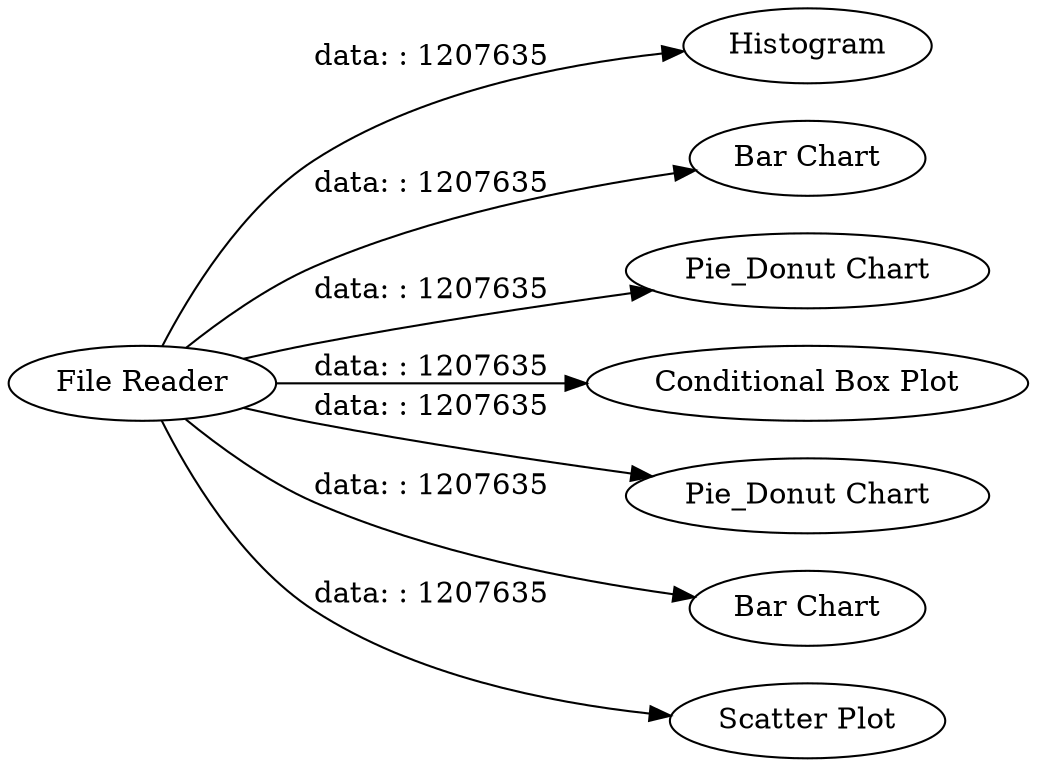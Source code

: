 digraph {
	"-5184330572601226599_7" [label=Histogram]
	"-5184330572601226599_1" [label="File Reader"]
	"-5184330572601226599_5" [label="Bar Chart"]
	"-5184330572601226599_3" [label="Pie_Donut Chart"]
	"-5184330572601226599_9" [label="Conditional Box Plot"]
	"-5184330572601226599_2" [label="Pie_Donut Chart"]
	"-5184330572601226599_4" [label="Bar Chart"]
	"-5184330572601226599_8" [label="Scatter Plot"]
	"-5184330572601226599_1" -> "-5184330572601226599_2" [label="data: : 1207635"]
	"-5184330572601226599_1" -> "-5184330572601226599_8" [label="data: : 1207635"]
	"-5184330572601226599_1" -> "-5184330572601226599_7" [label="data: : 1207635"]
	"-5184330572601226599_1" -> "-5184330572601226599_5" [label="data: : 1207635"]
	"-5184330572601226599_1" -> "-5184330572601226599_3" [label="data: : 1207635"]
	"-5184330572601226599_1" -> "-5184330572601226599_4" [label="data: : 1207635"]
	"-5184330572601226599_1" -> "-5184330572601226599_9" [label="data: : 1207635"]
	rankdir=LR
}
